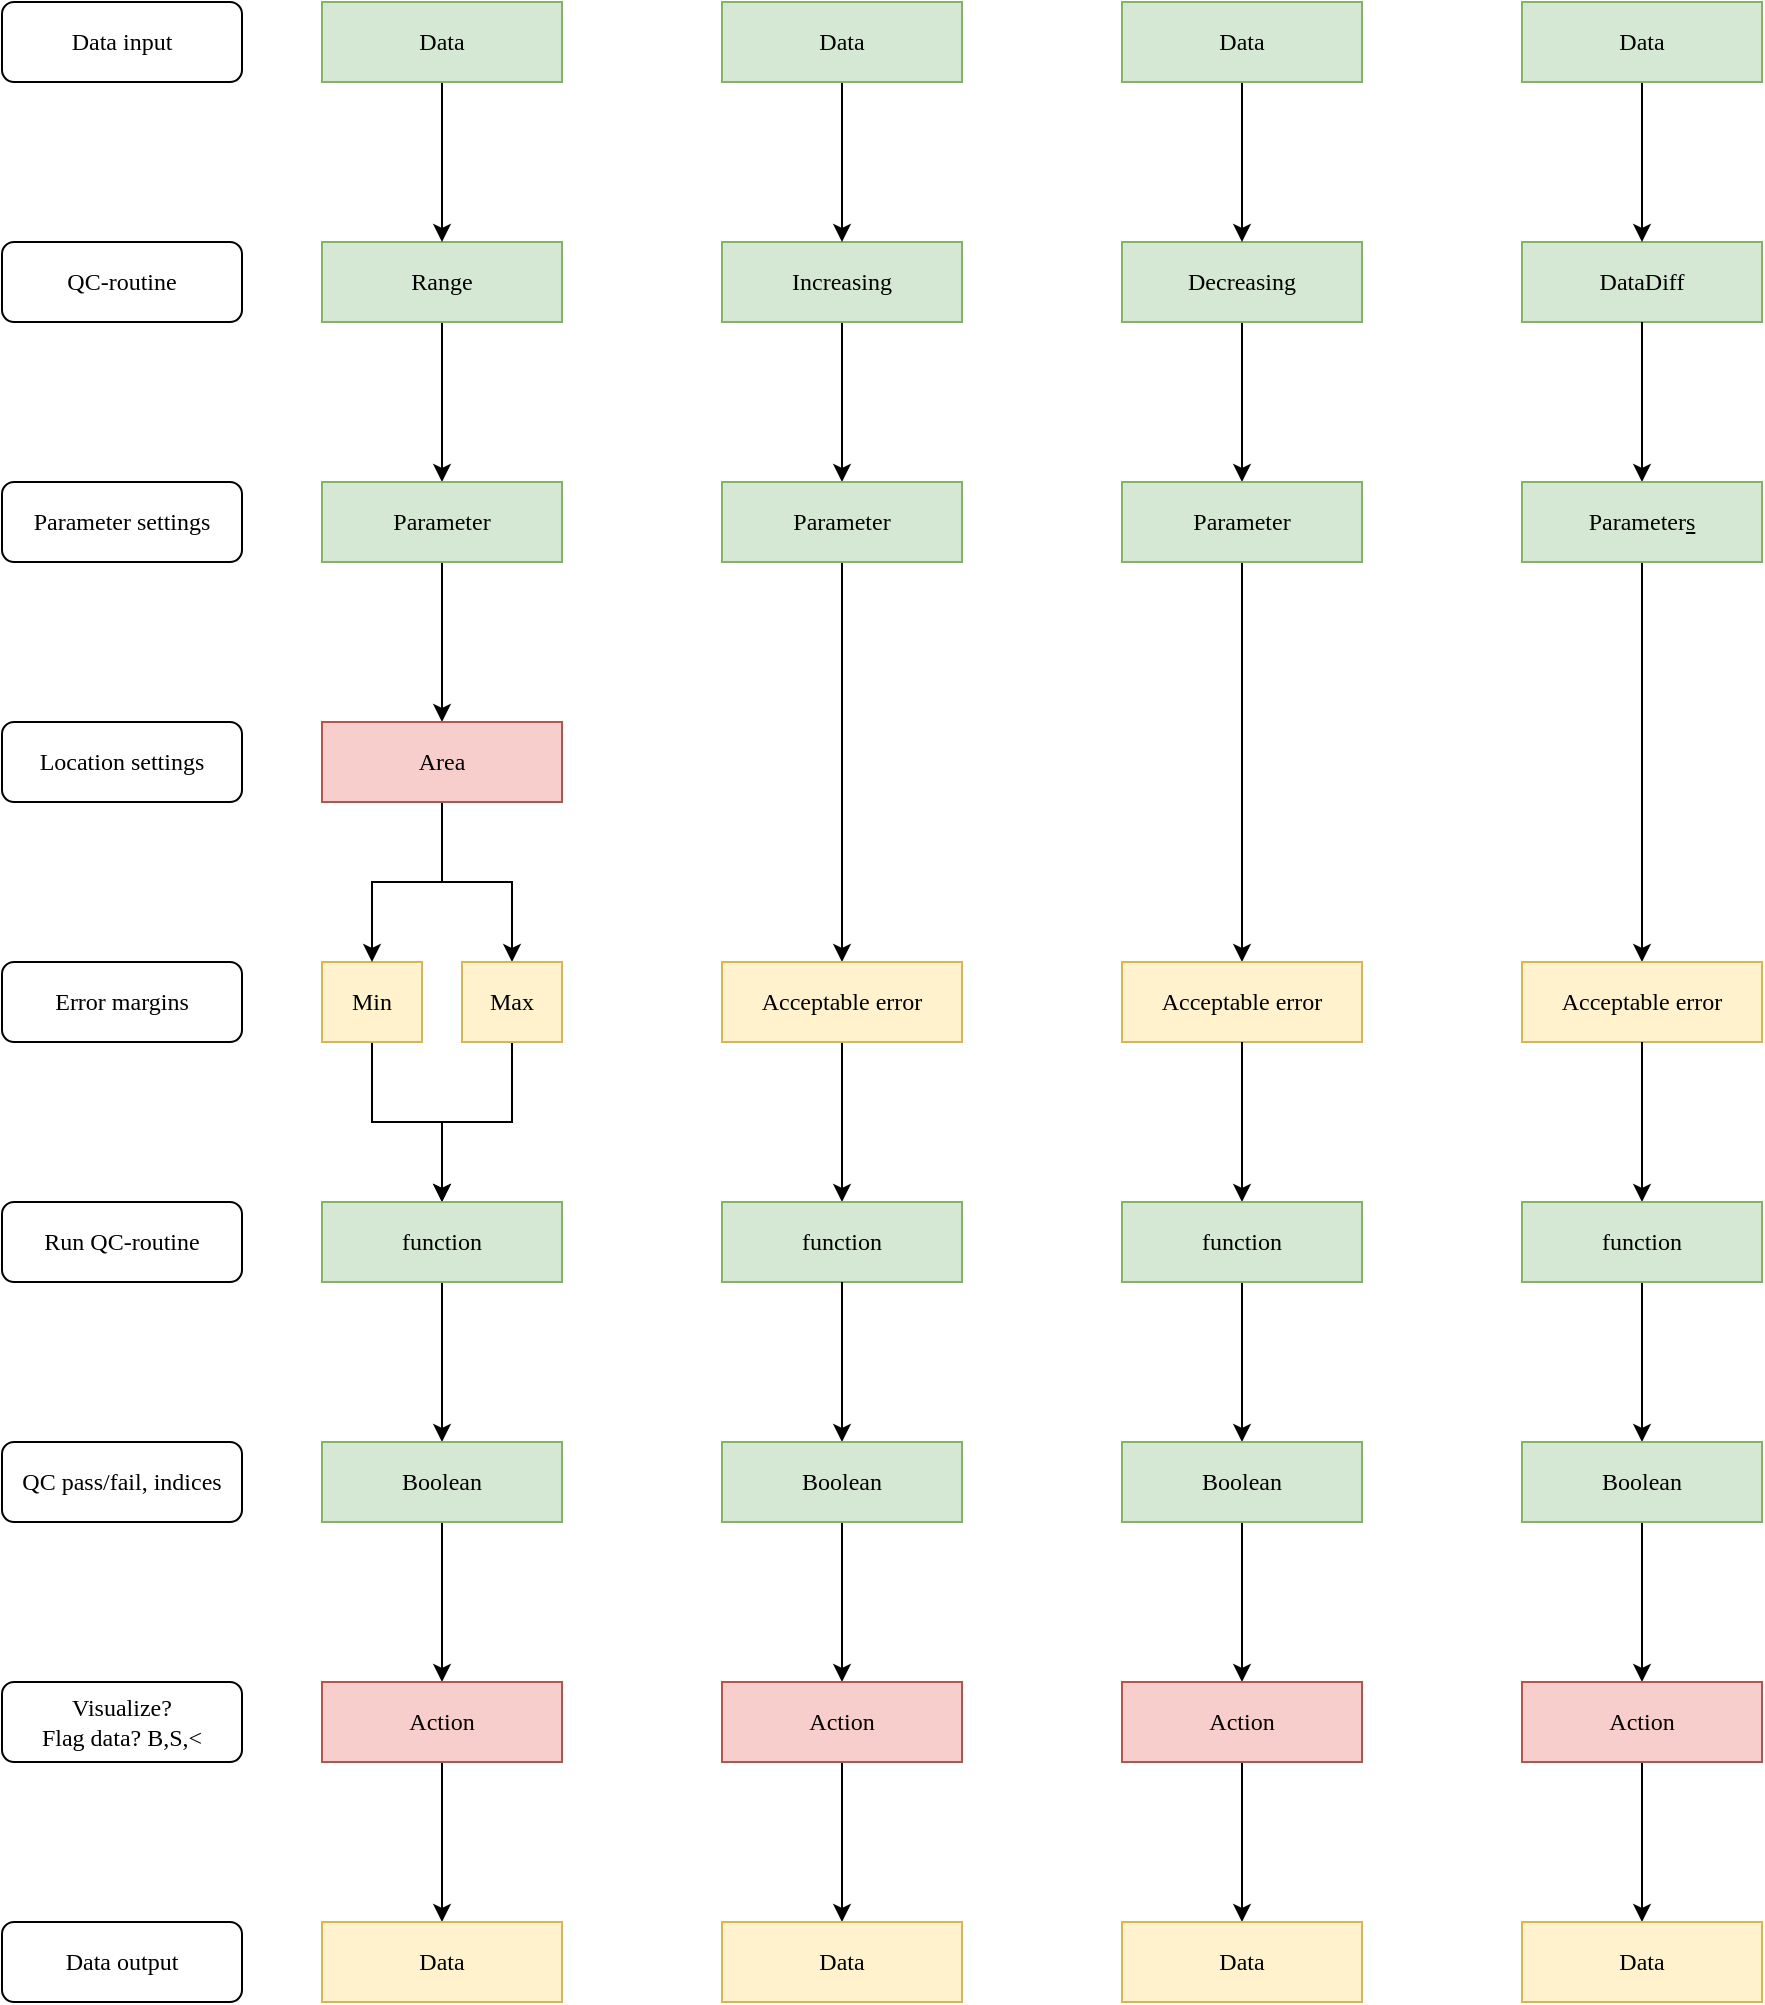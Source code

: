 <mxfile version="12.6.5" type="device"><diagram name="Page-1" id="52a04d89-c75d-2922-d76d-85b35f80e030"><mxGraphModel dx="1086" dy="806" grid="1" gridSize="10" guides="1" tooltips="1" connect="1" arrows="1" fold="1" page="1" pageScale="1" pageWidth="1169" pageHeight="1654" background="#ffffff" math="0" shadow="0"><root><mxCell id="0"/><mxCell id="1" parent="0"/><mxCell id="a3vxMhYGUVcV9-huuVS7-3" value="" style="edgeStyle=orthogonalEdgeStyle;rounded=0;orthogonalLoop=1;jettySize=auto;html=1;fillColor=#d5e8d4;strokeColor=#000000;" parent="1" source="17472293e6e8944d-30" target="a3vxMhYGUVcV9-huuVS7-2" edge="1"><mxGeometry relative="1" as="geometry"/></mxCell><mxCell id="17472293e6e8944d-30" value="Range" style="whiteSpace=wrap;html=1;rounded=0;shadow=0;comic=0;labelBackgroundColor=none;strokeWidth=1;fontFamily=Verdana;fontSize=12;align=center;fillColor=#d5e8d4;strokeColor=#82b366;" parent="1" vertex="1"><mxGeometry x="240" y="200" width="120" height="40" as="geometry"/></mxCell><mxCell id="a3vxMhYGUVcV9-huuVS7-9" value="" style="edgeStyle=orthogonalEdgeStyle;rounded=0;orthogonalLoop=1;jettySize=auto;html=1;entryX=0.5;entryY=0;entryDx=0;entryDy=0;exitX=0.5;exitY=1;exitDx=0;exitDy=0;" parent="1" source="a3vxMhYGUVcV9-huuVS7-12" target="a3vxMhYGUVcV9-huuVS7-10" edge="1"><mxGeometry relative="1" as="geometry"><mxPoint x="300" y="490" as="sourcePoint"/></mxGeometry></mxCell><mxCell id="a3vxMhYGUVcV9-huuVS7-13" value="" style="edgeStyle=orthogonalEdgeStyle;rounded=0;orthogonalLoop=1;jettySize=auto;html=1;" parent="1" source="a3vxMhYGUVcV9-huuVS7-2" target="a3vxMhYGUVcV9-huuVS7-12" edge="1"><mxGeometry relative="1" as="geometry"/></mxCell><mxCell id="a3vxMhYGUVcV9-huuVS7-2" value="Parameter" style="whiteSpace=wrap;html=1;rounded=0;shadow=0;comic=0;labelBackgroundColor=none;strokeWidth=1;fontFamily=Verdana;fontSize=12;align=center;fillColor=#d5e8d4;strokeColor=#82b366;" parent="1" vertex="1"><mxGeometry x="240" y="320" width="120" height="40" as="geometry"/></mxCell><mxCell id="a3vxMhYGUVcV9-huuVS7-21" value="" style="edgeStyle=orthogonalEdgeStyle;rounded=0;orthogonalLoop=1;jettySize=auto;html=1;" parent="1" source="a3vxMhYGUVcV9-huuVS7-8" target="a3vxMhYGUVcV9-huuVS7-20" edge="1"><mxGeometry relative="1" as="geometry"/></mxCell><mxCell id="a3vxMhYGUVcV9-huuVS7-8" value="Min" style="whiteSpace=wrap;html=1;rounded=0;shadow=0;comic=0;labelBackgroundColor=none;strokeWidth=1;fontFamily=Verdana;fontSize=12;align=center;fillColor=#fff2cc;strokeColor=#d6b656;" parent="1" vertex="1"><mxGeometry x="240" y="560" width="50" height="40" as="geometry"/></mxCell><mxCell id="a3vxMhYGUVcV9-huuVS7-5" value="" style="edgeStyle=orthogonalEdgeStyle;rounded=0;orthogonalLoop=1;jettySize=auto;html=1;fillColor=#d5e8d4;strokeColor=#000000;" parent="1" source="1fdf3b25b50cf41e-25" target="a3vxMhYGUVcV9-huuVS7-4" edge="1"><mxGeometry relative="1" as="geometry"/></mxCell><mxCell id="1fdf3b25b50cf41e-25" value="Increasing" style="whiteSpace=wrap;html=1;rounded=0;shadow=0;comic=0;labelBackgroundColor=none;strokeWidth=1;fontFamily=Verdana;fontSize=12;align=center;fillColor=#d5e8d4;strokeColor=#82b366;" parent="1" vertex="1"><mxGeometry x="440" y="200" width="120" height="40" as="geometry"/></mxCell><mxCell id="a3vxMhYGUVcV9-huuVS7-15" value="" style="edgeStyle=orthogonalEdgeStyle;rounded=0;orthogonalLoop=1;jettySize=auto;html=1;" parent="1" source="a3vxMhYGUVcV9-huuVS7-4" target="a3vxMhYGUVcV9-huuVS7-14" edge="1"><mxGeometry relative="1" as="geometry"/></mxCell><mxCell id="a3vxMhYGUVcV9-huuVS7-4" value="Parameter" style="whiteSpace=wrap;html=1;rounded=0;shadow=0;comic=0;labelBackgroundColor=none;strokeWidth=1;fontFamily=Verdana;fontSize=12;align=center;fillColor=#d5e8d4;strokeColor=#82b366;" parent="1" vertex="1"><mxGeometry x="440" y="320" width="120" height="40" as="geometry"/></mxCell><mxCell id="a3vxMhYGUVcV9-huuVS7-25" value="" style="edgeStyle=orthogonalEdgeStyle;rounded=0;orthogonalLoop=1;jettySize=auto;html=1;entryX=0.5;entryY=0;entryDx=0;entryDy=0;" parent="1" source="a3vxMhYGUVcV9-huuVS7-14" target="a3vxMhYGUVcV9-huuVS7-23" edge="1"><mxGeometry relative="1" as="geometry"><mxPoint x="500" y="560" as="targetPoint"/></mxGeometry></mxCell><mxCell id="a3vxMhYGUVcV9-huuVS7-14" value="Acceptable error" style="whiteSpace=wrap;html=1;rounded=0;shadow=0;comic=0;labelBackgroundColor=none;strokeWidth=1;fontFamily=Verdana;fontSize=12;align=center;fillColor=#fff2cc;strokeColor=#d6b656;" parent="1" vertex="1"><mxGeometry x="440" y="560" width="120" height="40" as="geometry"/></mxCell><mxCell id="a3vxMhYGUVcV9-huuVS7-7" value="" style="edgeStyle=orthogonalEdgeStyle;rounded=0;orthogonalLoop=1;jettySize=auto;html=1;fillColor=#d5e8d4;strokeColor=#000000;" parent="1" source="a3vxMhYGUVcV9-huuVS7-1" target="a3vxMhYGUVcV9-huuVS7-6" edge="1"><mxGeometry relative="1" as="geometry"/></mxCell><mxCell id="a3vxMhYGUVcV9-huuVS7-1" value="Decreasing" style="whiteSpace=wrap;html=1;rounded=0;shadow=0;comic=0;labelBackgroundColor=none;strokeWidth=1;fontFamily=Verdana;fontSize=12;align=center;fillColor=#d5e8d4;strokeColor=#82b366;" parent="1" vertex="1"><mxGeometry x="640" y="200" width="120" height="40" as="geometry"/></mxCell><mxCell id="a3vxMhYGUVcV9-huuVS7-17" value="" style="edgeStyle=orthogonalEdgeStyle;rounded=0;orthogonalLoop=1;jettySize=auto;html=1;" parent="1" source="a3vxMhYGUVcV9-huuVS7-6" target="a3vxMhYGUVcV9-huuVS7-16" edge="1"><mxGeometry relative="1" as="geometry"/></mxCell><mxCell id="a3vxMhYGUVcV9-huuVS7-6" value="Parameter" style="whiteSpace=wrap;html=1;rounded=0;shadow=0;comic=0;labelBackgroundColor=none;strokeWidth=1;fontFamily=Verdana;fontSize=12;align=center;fillColor=#d5e8d4;strokeColor=#82b366;" parent="1" vertex="1"><mxGeometry x="640" y="320" width="120" height="40" as="geometry"/></mxCell><mxCell id="a3vxMhYGUVcV9-huuVS7-22" value="" style="edgeStyle=orthogonalEdgeStyle;rounded=0;orthogonalLoop=1;jettySize=auto;html=1;" parent="1" source="a3vxMhYGUVcV9-huuVS7-10" target="a3vxMhYGUVcV9-huuVS7-20" edge="1"><mxGeometry relative="1" as="geometry"/></mxCell><mxCell id="a3vxMhYGUVcV9-huuVS7-10" value="Max" style="whiteSpace=wrap;html=1;rounded=0;shadow=0;comic=0;labelBackgroundColor=none;strokeWidth=1;fontFamily=Verdana;fontSize=12;align=center;fillColor=#fff2cc;strokeColor=#d6b656;" parent="1" vertex="1"><mxGeometry x="310" y="560" width="50" height="40" as="geometry"/></mxCell><mxCell id="a3vxMhYGUVcV9-huuVS7-11" value="" style="edgeStyle=orthogonalEdgeStyle;rounded=0;orthogonalLoop=1;jettySize=auto;html=1;entryX=0.5;entryY=0;entryDx=0;entryDy=0;exitX=0.5;exitY=1;exitDx=0;exitDy=0;" parent="1" source="a3vxMhYGUVcV9-huuVS7-12" target="a3vxMhYGUVcV9-huuVS7-8" edge="1"><mxGeometry relative="1" as="geometry"><mxPoint x="290" y="480" as="sourcePoint"/><mxPoint x="335" y="445" as="targetPoint"/></mxGeometry></mxCell><mxCell id="a3vxMhYGUVcV9-huuVS7-12" value="Area" style="whiteSpace=wrap;html=1;rounded=0;shadow=0;comic=0;labelBackgroundColor=none;strokeWidth=1;fontFamily=Verdana;fontSize=12;align=center;fillColor=#f8cecc;strokeColor=#b85450;" parent="1" vertex="1"><mxGeometry x="240" y="440" width="120" height="40" as="geometry"/></mxCell><mxCell id="a3vxMhYGUVcV9-huuVS7-16" value="Acceptable error" style="whiteSpace=wrap;html=1;rounded=0;shadow=0;comic=0;labelBackgroundColor=none;strokeWidth=1;fontFamily=Verdana;fontSize=12;align=center;fillColor=#fff2cc;strokeColor=#d6b656;" parent="1" vertex="1"><mxGeometry x="640" y="560" width="120" height="40" as="geometry"/></mxCell><mxCell id="vxchmz-fRtjI4690c9S9-4" value="" style="edgeStyle=orthogonalEdgeStyle;rounded=0;orthogonalLoop=1;jettySize=auto;html=1;" edge="1" parent="1" source="a3vxMhYGUVcV9-huuVS7-20" target="vxchmz-fRtjI4690c9S9-3"><mxGeometry relative="1" as="geometry"/></mxCell><mxCell id="a3vxMhYGUVcV9-huuVS7-20" value="function" style="whiteSpace=wrap;html=1;rounded=0;shadow=0;comic=0;labelBackgroundColor=none;strokeWidth=1;fontFamily=Verdana;fontSize=12;align=center;fillColor=#d5e8d4;strokeColor=#82b366;" parent="1" vertex="1"><mxGeometry x="240" y="680" width="120" height="40" as="geometry"/></mxCell><mxCell id="a3vxMhYGUVcV9-huuVS7-23" value="function" style="whiteSpace=wrap;html=1;rounded=0;shadow=0;comic=0;labelBackgroundColor=none;strokeWidth=1;fontFamily=Verdana;fontSize=12;align=center;fillColor=#d5e8d4;strokeColor=#82b366;" parent="1" vertex="1"><mxGeometry x="440" y="680" width="120" height="40" as="geometry"/></mxCell><mxCell id="a3vxMhYGUVcV9-huuVS7-26" value="" style="edgeStyle=orthogonalEdgeStyle;rounded=0;orthogonalLoop=1;jettySize=auto;html=1;entryX=0.5;entryY=0;entryDx=0;entryDy=0;exitX=0.5;exitY=1;exitDx=0;exitDy=0;" parent="1" source="a3vxMhYGUVcV9-huuVS7-16" target="a3vxMhYGUVcV9-huuVS7-27" edge="1"><mxGeometry relative="1" as="geometry"><mxPoint x="700" y="480" as="sourcePoint"/><mxPoint x="700" y="560" as="targetPoint"/></mxGeometry></mxCell><mxCell id="vxchmz-fRtjI4690c9S9-12" value="" style="edgeStyle=orthogonalEdgeStyle;rounded=0;orthogonalLoop=1;jettySize=auto;html=1;" edge="1" parent="1" source="a3vxMhYGUVcV9-huuVS7-27" target="vxchmz-fRtjI4690c9S9-8"><mxGeometry relative="1" as="geometry"/></mxCell><mxCell id="a3vxMhYGUVcV9-huuVS7-27" value="function" style="whiteSpace=wrap;html=1;rounded=0;shadow=0;comic=0;labelBackgroundColor=none;strokeWidth=1;fontFamily=Verdana;fontSize=12;align=center;fillColor=#d5e8d4;strokeColor=#82b366;" parent="1" vertex="1"><mxGeometry x="640" y="680" width="120" height="40" as="geometry"/></mxCell><mxCell id="a3vxMhYGUVcV9-huuVS7-28" value="DataDiff" style="whiteSpace=wrap;html=1;rounded=0;shadow=0;comic=0;labelBackgroundColor=none;strokeWidth=1;fontFamily=Verdana;fontSize=12;align=center;fillColor=#d5e8d4;strokeColor=#82b366;" parent="1" vertex="1"><mxGeometry x="840" y="200" width="120" height="40" as="geometry"/></mxCell><mxCell id="a3vxMhYGUVcV9-huuVS7-29" value="" style="edgeStyle=orthogonalEdgeStyle;rounded=0;orthogonalLoop=1;jettySize=auto;html=1;exitX=0.5;exitY=1;exitDx=0;exitDy=0;fillColor=#d5e8d4;strokeColor=#000000;" parent="1" source="a3vxMhYGUVcV9-huuVS7-28" target="a3vxMhYGUVcV9-huuVS7-31" edge="1"><mxGeometry relative="1" as="geometry"><mxPoint x="900" y="240" as="sourcePoint"/></mxGeometry></mxCell><mxCell id="a3vxMhYGUVcV9-huuVS7-30" value="" style="edgeStyle=orthogonalEdgeStyle;rounded=0;orthogonalLoop=1;jettySize=auto;html=1;" parent="1" source="a3vxMhYGUVcV9-huuVS7-31" target="a3vxMhYGUVcV9-huuVS7-32" edge="1"><mxGeometry relative="1" as="geometry"/></mxCell><mxCell id="a3vxMhYGUVcV9-huuVS7-31" value="Parameter&lt;u&gt;s&lt;/u&gt;" style="whiteSpace=wrap;html=1;rounded=0;shadow=0;comic=0;labelBackgroundColor=none;strokeWidth=1;fontFamily=Verdana;fontSize=12;align=center;fillColor=#d5e8d4;strokeColor=#82b366;" parent="1" vertex="1"><mxGeometry x="840" y="320" width="120" height="40" as="geometry"/></mxCell><mxCell id="a3vxMhYGUVcV9-huuVS7-32" value="Acceptable error" style="whiteSpace=wrap;html=1;rounded=0;shadow=0;comic=0;labelBackgroundColor=none;strokeWidth=1;fontFamily=Verdana;fontSize=12;align=center;fillColor=#fff2cc;strokeColor=#d6b656;" parent="1" vertex="1"><mxGeometry x="840" y="560" width="120" height="40" as="geometry"/></mxCell><mxCell id="a3vxMhYGUVcV9-huuVS7-33" value="" style="edgeStyle=orthogonalEdgeStyle;rounded=0;orthogonalLoop=1;jettySize=auto;html=1;entryX=0.5;entryY=0;entryDx=0;entryDy=0;exitX=0.5;exitY=1;exitDx=0;exitDy=0;" parent="1" source="a3vxMhYGUVcV9-huuVS7-32" target="a3vxMhYGUVcV9-huuVS7-34" edge="1"><mxGeometry relative="1" as="geometry"><mxPoint x="900" y="480" as="sourcePoint"/><mxPoint x="900" y="560" as="targetPoint"/></mxGeometry></mxCell><mxCell id="vxchmz-fRtjI4690c9S9-11" value="" style="edgeStyle=orthogonalEdgeStyle;rounded=0;orthogonalLoop=1;jettySize=auto;html=1;" edge="1" parent="1" source="a3vxMhYGUVcV9-huuVS7-34" target="vxchmz-fRtjI4690c9S9-6"><mxGeometry relative="1" as="geometry"/></mxCell><mxCell id="a3vxMhYGUVcV9-huuVS7-34" value="function" style="whiteSpace=wrap;html=1;rounded=0;shadow=0;comic=0;labelBackgroundColor=none;strokeWidth=1;fontFamily=Verdana;fontSize=12;align=center;fillColor=#d5e8d4;strokeColor=#82b366;" parent="1" vertex="1"><mxGeometry x="840" y="680" width="120" height="40" as="geometry"/></mxCell><mxCell id="vxchmz-fRtjI4690c9S9-14" value="" style="edgeStyle=orthogonalEdgeStyle;rounded=0;orthogonalLoop=1;jettySize=auto;html=1;" edge="1" parent="1" source="vxchmz-fRtjI4690c9S9-3" target="vxchmz-fRtjI4690c9S9-13"><mxGeometry relative="1" as="geometry"/></mxCell><mxCell id="vxchmz-fRtjI4690c9S9-3" value="Boolean" style="whiteSpace=wrap;html=1;rounded=0;shadow=0;comic=0;labelBackgroundColor=none;strokeWidth=1;fontFamily=Verdana;fontSize=12;align=center;fillColor=#d5e8d4;strokeColor=#82b366;" vertex="1" parent="1"><mxGeometry x="240" y="800" width="120" height="40" as="geometry"/></mxCell><mxCell id="vxchmz-fRtjI4690c9S9-22" value="" style="edgeStyle=orthogonalEdgeStyle;rounded=0;orthogonalLoop=1;jettySize=auto;html=1;" edge="1" parent="1" source="vxchmz-fRtjI4690c9S9-13" target="vxchmz-fRtjI4690c9S9-21"><mxGeometry relative="1" as="geometry"/></mxCell><mxCell id="vxchmz-fRtjI4690c9S9-13" value="Action" style="whiteSpace=wrap;html=1;rounded=0;shadow=0;comic=0;labelBackgroundColor=none;strokeWidth=1;fontFamily=Verdana;fontSize=12;align=center;fillColor=#f8cecc;strokeColor=#b85450;" vertex="1" parent="1"><mxGeometry x="240" y="920" width="120" height="40" as="geometry"/></mxCell><mxCell id="vxchmz-fRtjI4690c9S9-21" value="Data" style="whiteSpace=wrap;html=1;rounded=0;shadow=0;comic=0;labelBackgroundColor=none;strokeWidth=1;fontFamily=Verdana;fontSize=12;align=center;fillColor=#fff2cc;strokeColor=#d6b656;" vertex="1" parent="1"><mxGeometry x="240" y="1040" width="120" height="40" as="geometry"/></mxCell><mxCell id="vxchmz-fRtjI4690c9S9-18" value="" style="edgeStyle=orthogonalEdgeStyle;rounded=0;orthogonalLoop=1;jettySize=auto;html=1;" edge="1" parent="1" source="vxchmz-fRtjI4690c9S9-6" target="vxchmz-fRtjI4690c9S9-15"><mxGeometry relative="1" as="geometry"/></mxCell><mxCell id="vxchmz-fRtjI4690c9S9-6" value="Boolean" style="whiteSpace=wrap;html=1;rounded=0;shadow=0;comic=0;labelBackgroundColor=none;strokeWidth=1;fontFamily=Verdana;fontSize=12;align=center;fillColor=#d5e8d4;strokeColor=#82b366;" vertex="1" parent="1"><mxGeometry x="840" y="800" width="120" height="40" as="geometry"/></mxCell><mxCell id="vxchmz-fRtjI4690c9S9-19" value="" style="edgeStyle=orthogonalEdgeStyle;rounded=0;orthogonalLoop=1;jettySize=auto;html=1;" edge="1" parent="1" source="vxchmz-fRtjI4690c9S9-8" target="vxchmz-fRtjI4690c9S9-16"><mxGeometry relative="1" as="geometry"/></mxCell><mxCell id="vxchmz-fRtjI4690c9S9-8" value="Boolean" style="whiteSpace=wrap;html=1;rounded=0;shadow=0;comic=0;labelBackgroundColor=none;strokeWidth=1;fontFamily=Verdana;fontSize=12;align=center;fillColor=#d5e8d4;strokeColor=#82b366;" vertex="1" parent="1"><mxGeometry x="640" y="800" width="120" height="40" as="geometry"/></mxCell><mxCell id="vxchmz-fRtjI4690c9S9-9" value="" style="edgeStyle=orthogonalEdgeStyle;rounded=0;orthogonalLoop=1;jettySize=auto;html=1;exitX=0.5;exitY=1;exitDx=0;exitDy=0;" edge="1" parent="1" target="vxchmz-fRtjI4690c9S9-10" source="a3vxMhYGUVcV9-huuVS7-23"><mxGeometry relative="1" as="geometry"><mxPoint x="500" y="720" as="sourcePoint"/></mxGeometry></mxCell><mxCell id="vxchmz-fRtjI4690c9S9-20" value="" style="edgeStyle=orthogonalEdgeStyle;rounded=0;orthogonalLoop=1;jettySize=auto;html=1;" edge="1" parent="1" source="vxchmz-fRtjI4690c9S9-10" target="vxchmz-fRtjI4690c9S9-17"><mxGeometry relative="1" as="geometry"/></mxCell><mxCell id="vxchmz-fRtjI4690c9S9-10" value="Boolean" style="whiteSpace=wrap;html=1;rounded=0;shadow=0;comic=0;labelBackgroundColor=none;strokeWidth=1;fontFamily=Verdana;fontSize=12;align=center;fillColor=#d5e8d4;strokeColor=#82b366;" vertex="1" parent="1"><mxGeometry x="440" y="800" width="120" height="40" as="geometry"/></mxCell><mxCell id="vxchmz-fRtjI4690c9S9-34" value="" style="edgeStyle=orthogonalEdgeStyle;rounded=0;orthogonalLoop=1;jettySize=auto;html=1;" edge="1" parent="1" source="vxchmz-fRtjI4690c9S9-15" target="vxchmz-fRtjI4690c9S9-31"><mxGeometry relative="1" as="geometry"/></mxCell><mxCell id="vxchmz-fRtjI4690c9S9-15" value="Action" style="whiteSpace=wrap;html=1;rounded=0;shadow=0;comic=0;labelBackgroundColor=none;strokeWidth=1;fontFamily=Verdana;fontSize=12;align=center;fillColor=#f8cecc;strokeColor=#b85450;" vertex="1" parent="1"><mxGeometry x="840" y="920" width="120" height="40" as="geometry"/></mxCell><mxCell id="vxchmz-fRtjI4690c9S9-35" value="" style="edgeStyle=orthogonalEdgeStyle;rounded=0;orthogonalLoop=1;jettySize=auto;html=1;" edge="1" parent="1" source="vxchmz-fRtjI4690c9S9-16" target="vxchmz-fRtjI4690c9S9-32"><mxGeometry relative="1" as="geometry"/></mxCell><mxCell id="vxchmz-fRtjI4690c9S9-16" value="Action" style="whiteSpace=wrap;html=1;rounded=0;shadow=0;comic=0;labelBackgroundColor=none;strokeWidth=1;fontFamily=Verdana;fontSize=12;align=center;fillColor=#f8cecc;strokeColor=#b85450;" vertex="1" parent="1"><mxGeometry x="640" y="920" width="120" height="40" as="geometry"/></mxCell><mxCell id="vxchmz-fRtjI4690c9S9-36" value="" style="edgeStyle=orthogonalEdgeStyle;rounded=0;orthogonalLoop=1;jettySize=auto;html=1;" edge="1" parent="1" source="vxchmz-fRtjI4690c9S9-17" target="vxchmz-fRtjI4690c9S9-33"><mxGeometry relative="1" as="geometry"/></mxCell><mxCell id="vxchmz-fRtjI4690c9S9-17" value="Action" style="whiteSpace=wrap;html=1;rounded=0;shadow=0;comic=0;labelBackgroundColor=none;strokeWidth=1;fontFamily=Verdana;fontSize=12;align=center;fillColor=#f8cecc;strokeColor=#b85450;" vertex="1" parent="1"><mxGeometry x="440" y="920" width="120" height="40" as="geometry"/></mxCell><mxCell id="vxchmz-fRtjI4690c9S9-30" value="" style="edgeStyle=orthogonalEdgeStyle;rounded=0;orthogonalLoop=1;jettySize=auto;html=1;fillColor=#d5e8d4;strokeColor=#000000;" edge="1" parent="1" source="vxchmz-fRtjI4690c9S9-23" target="17472293e6e8944d-30"><mxGeometry relative="1" as="geometry"/></mxCell><mxCell id="vxchmz-fRtjI4690c9S9-23" value="Data" style="whiteSpace=wrap;html=1;rounded=0;shadow=0;comic=0;labelBackgroundColor=none;strokeWidth=1;fontFamily=Verdana;fontSize=12;align=center;fillColor=#d5e8d4;strokeColor=#82b366;" vertex="1" parent="1"><mxGeometry x="240" y="80" width="120" height="40" as="geometry"/></mxCell><mxCell id="vxchmz-fRtjI4690c9S9-27" value="" style="edgeStyle=orthogonalEdgeStyle;rounded=0;orthogonalLoop=1;jettySize=auto;html=1;fillColor=#d5e8d4;strokeColor=#000000;" edge="1" parent="1" source="vxchmz-fRtjI4690c9S9-24" target="a3vxMhYGUVcV9-huuVS7-28"><mxGeometry relative="1" as="geometry"/></mxCell><mxCell id="vxchmz-fRtjI4690c9S9-24" value="Data" style="whiteSpace=wrap;html=1;rounded=0;shadow=0;comic=0;labelBackgroundColor=none;strokeWidth=1;fontFamily=Verdana;fontSize=12;align=center;fillColor=#d5e8d4;strokeColor=#82b366;" vertex="1" parent="1"><mxGeometry x="840" y="80" width="120" height="40" as="geometry"/></mxCell><mxCell id="vxchmz-fRtjI4690c9S9-28" value="" style="edgeStyle=orthogonalEdgeStyle;rounded=0;orthogonalLoop=1;jettySize=auto;html=1;fillColor=#d5e8d4;strokeColor=#000000;" edge="1" parent="1" source="vxchmz-fRtjI4690c9S9-25" target="a3vxMhYGUVcV9-huuVS7-1"><mxGeometry relative="1" as="geometry"/></mxCell><mxCell id="vxchmz-fRtjI4690c9S9-25" value="Data" style="whiteSpace=wrap;html=1;rounded=0;shadow=0;comic=0;labelBackgroundColor=none;strokeWidth=1;fontFamily=Verdana;fontSize=12;align=center;fillColor=#d5e8d4;strokeColor=#82b366;" vertex="1" parent="1"><mxGeometry x="640" y="80" width="120" height="40" as="geometry"/></mxCell><mxCell id="vxchmz-fRtjI4690c9S9-29" value="" style="edgeStyle=orthogonalEdgeStyle;rounded=0;orthogonalLoop=1;jettySize=auto;html=1;fillColor=#d5e8d4;strokeColor=#000000;" edge="1" parent="1" source="vxchmz-fRtjI4690c9S9-26" target="1fdf3b25b50cf41e-25"><mxGeometry relative="1" as="geometry"/></mxCell><mxCell id="vxchmz-fRtjI4690c9S9-26" value="Data" style="whiteSpace=wrap;html=1;rounded=0;shadow=0;comic=0;labelBackgroundColor=none;strokeWidth=1;fontFamily=Verdana;fontSize=12;align=center;fillColor=#d5e8d4;strokeColor=#82b366;" vertex="1" parent="1"><mxGeometry x="440" y="80" width="120" height="40" as="geometry"/></mxCell><mxCell id="vxchmz-fRtjI4690c9S9-31" value="Data" style="whiteSpace=wrap;html=1;rounded=0;shadow=0;comic=0;labelBackgroundColor=none;strokeWidth=1;fontFamily=Verdana;fontSize=12;align=center;fillColor=#fff2cc;strokeColor=#d6b656;" vertex="1" parent="1"><mxGeometry x="840" y="1040" width="120" height="40" as="geometry"/></mxCell><mxCell id="vxchmz-fRtjI4690c9S9-32" value="Data" style="whiteSpace=wrap;html=1;rounded=0;shadow=0;comic=0;labelBackgroundColor=none;strokeWidth=1;fontFamily=Verdana;fontSize=12;align=center;fillColor=#fff2cc;strokeColor=#d6b656;" vertex="1" parent="1"><mxGeometry x="640" y="1040" width="120" height="40" as="geometry"/></mxCell><mxCell id="vxchmz-fRtjI4690c9S9-33" value="Data" style="whiteSpace=wrap;html=1;rounded=0;shadow=0;comic=0;labelBackgroundColor=none;strokeWidth=1;fontFamily=Verdana;fontSize=12;align=center;fillColor=#fff2cc;strokeColor=#d6b656;" vertex="1" parent="1"><mxGeometry x="440" y="1040" width="120" height="40" as="geometry"/></mxCell><mxCell id="vxchmz-fRtjI4690c9S9-37" value="Data input" style="whiteSpace=wrap;html=1;rounded=1;shadow=0;comic=0;labelBackgroundColor=none;strokeWidth=1;fontFamily=Verdana;fontSize=12;align=center;glass=0;" vertex="1" parent="1"><mxGeometry x="80" y="80" width="120" height="40" as="geometry"/></mxCell><mxCell id="vxchmz-fRtjI4690c9S9-38" value="QC-routine" style="whiteSpace=wrap;html=1;rounded=1;shadow=0;comic=0;labelBackgroundColor=none;strokeWidth=1;fontFamily=Verdana;fontSize=12;align=center;" vertex="1" parent="1"><mxGeometry x="80" y="200" width="120" height="40" as="geometry"/></mxCell><mxCell id="vxchmz-fRtjI4690c9S9-39" value="Data output" style="whiteSpace=wrap;html=1;rounded=1;shadow=0;comic=0;labelBackgroundColor=none;strokeWidth=1;fontFamily=Verdana;fontSize=12;align=center;" vertex="1" parent="1"><mxGeometry x="80" y="1040" width="120" height="40" as="geometry"/></mxCell><mxCell id="vxchmz-fRtjI4690c9S9-40" value="Visualize?&lt;br&gt;Flag data? B,S,&amp;lt;" style="whiteSpace=wrap;html=1;rounded=1;shadow=0;comic=0;labelBackgroundColor=none;strokeWidth=1;fontFamily=Verdana;fontSize=12;align=center;" vertex="1" parent="1"><mxGeometry x="80" y="920" width="120" height="40" as="geometry"/></mxCell><mxCell id="vxchmz-fRtjI4690c9S9-41" value="QC pass/fail, indices" style="whiteSpace=wrap;html=1;rounded=1;shadow=0;comic=0;labelBackgroundColor=none;strokeWidth=1;fontFamily=Verdana;fontSize=12;align=center;" vertex="1" parent="1"><mxGeometry x="80" y="800" width="120" height="40" as="geometry"/></mxCell><mxCell id="vxchmz-fRtjI4690c9S9-42" value="Run QC-routine" style="whiteSpace=wrap;html=1;rounded=1;shadow=0;comic=0;labelBackgroundColor=none;strokeWidth=1;fontFamily=Verdana;fontSize=12;align=center;" vertex="1" parent="1"><mxGeometry x="80" y="680" width="120" height="40" as="geometry"/></mxCell><mxCell id="vxchmz-fRtjI4690c9S9-43" value="Error margins" style="whiteSpace=wrap;html=1;rounded=1;shadow=0;comic=0;labelBackgroundColor=none;strokeWidth=1;fontFamily=Verdana;fontSize=12;align=center;" vertex="1" parent="1"><mxGeometry x="80" y="560" width="120" height="40" as="geometry"/></mxCell><mxCell id="vxchmz-fRtjI4690c9S9-44" value="Location settings" style="whiteSpace=wrap;html=1;rounded=1;shadow=0;comic=0;labelBackgroundColor=none;strokeWidth=1;fontFamily=Verdana;fontSize=12;align=center;" vertex="1" parent="1"><mxGeometry x="80" y="440" width="120" height="40" as="geometry"/></mxCell><mxCell id="vxchmz-fRtjI4690c9S9-45" value="Parameter settings" style="whiteSpace=wrap;html=1;rounded=1;shadow=0;comic=0;labelBackgroundColor=none;strokeWidth=1;fontFamily=Verdana;fontSize=12;align=center;" vertex="1" parent="1"><mxGeometry x="80" y="320" width="120" height="40" as="geometry"/></mxCell></root></mxGraphModel></diagram></mxfile>